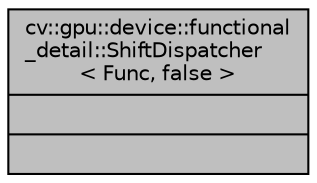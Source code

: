 digraph "cv::gpu::device::functional_detail::ShiftDispatcher&lt; Func, false &gt;"
{
 // LATEX_PDF_SIZE
  edge [fontname="Helvetica",fontsize="10",labelfontname="Helvetica",labelfontsize="10"];
  node [fontname="Helvetica",fontsize="10",shape=record];
  Node1 [label="{cv::gpu::device::functional\l_detail::ShiftDispatcher\l\< Func, false \>\n||}",height=0.2,width=0.4,color="black", fillcolor="grey75", style="filled", fontcolor="black",tooltip=" "];
}

